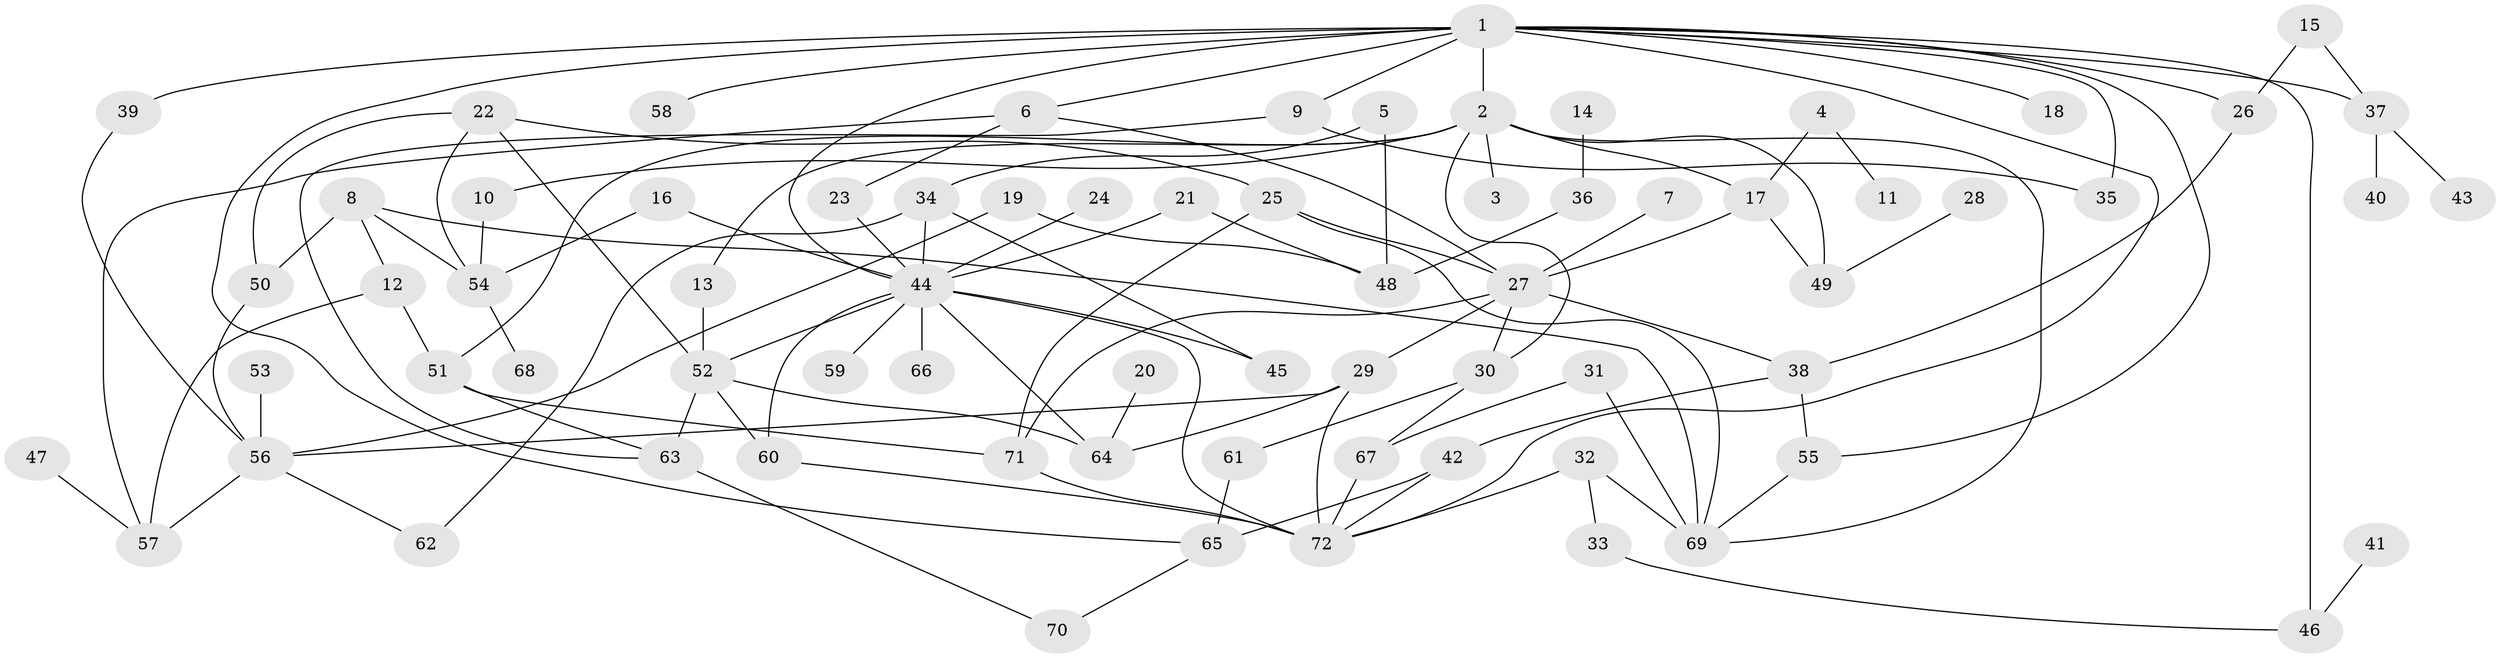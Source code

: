 // original degree distribution, {6: 0.013986013986013986, 8: 0.013986013986013986, 5: 0.055944055944055944, 2: 0.25874125874125875, 4: 0.0979020979020979, 9: 0.006993006993006993, 3: 0.2937062937062937, 7: 0.006993006993006993, 1: 0.2517482517482518}
// Generated by graph-tools (version 1.1) at 2025/25/03/09/25 03:25:27]
// undirected, 72 vertices, 115 edges
graph export_dot {
graph [start="1"]
  node [color=gray90,style=filled];
  1;
  2;
  3;
  4;
  5;
  6;
  7;
  8;
  9;
  10;
  11;
  12;
  13;
  14;
  15;
  16;
  17;
  18;
  19;
  20;
  21;
  22;
  23;
  24;
  25;
  26;
  27;
  28;
  29;
  30;
  31;
  32;
  33;
  34;
  35;
  36;
  37;
  38;
  39;
  40;
  41;
  42;
  43;
  44;
  45;
  46;
  47;
  48;
  49;
  50;
  51;
  52;
  53;
  54;
  55;
  56;
  57;
  58;
  59;
  60;
  61;
  62;
  63;
  64;
  65;
  66;
  67;
  68;
  69;
  70;
  71;
  72;
  1 -- 2 [weight=1.0];
  1 -- 6 [weight=1.0];
  1 -- 9 [weight=1.0];
  1 -- 18 [weight=1.0];
  1 -- 26 [weight=1.0];
  1 -- 35 [weight=1.0];
  1 -- 37 [weight=1.0];
  1 -- 39 [weight=2.0];
  1 -- 44 [weight=1.0];
  1 -- 46 [weight=1.0];
  1 -- 55 [weight=1.0];
  1 -- 58 [weight=1.0];
  1 -- 65 [weight=1.0];
  1 -- 72 [weight=1.0];
  2 -- 3 [weight=1.0];
  2 -- 10 [weight=1.0];
  2 -- 13 [weight=1.0];
  2 -- 17 [weight=1.0];
  2 -- 30 [weight=1.0];
  2 -- 49 [weight=1.0];
  2 -- 51 [weight=1.0];
  2 -- 69 [weight=1.0];
  4 -- 11 [weight=1.0];
  4 -- 17 [weight=1.0];
  5 -- 34 [weight=1.0];
  5 -- 48 [weight=1.0];
  6 -- 23 [weight=1.0];
  6 -- 27 [weight=1.0];
  6 -- 57 [weight=1.0];
  7 -- 27 [weight=1.0];
  8 -- 12 [weight=1.0];
  8 -- 50 [weight=1.0];
  8 -- 54 [weight=1.0];
  8 -- 69 [weight=2.0];
  9 -- 35 [weight=1.0];
  9 -- 63 [weight=1.0];
  10 -- 54 [weight=1.0];
  12 -- 51 [weight=1.0];
  12 -- 57 [weight=1.0];
  13 -- 52 [weight=1.0];
  14 -- 36 [weight=1.0];
  15 -- 26 [weight=1.0];
  15 -- 37 [weight=1.0];
  16 -- 44 [weight=1.0];
  16 -- 54 [weight=1.0];
  17 -- 27 [weight=1.0];
  17 -- 49 [weight=1.0];
  19 -- 48 [weight=1.0];
  19 -- 56 [weight=1.0];
  20 -- 64 [weight=1.0];
  21 -- 44 [weight=1.0];
  21 -- 48 [weight=1.0];
  22 -- 25 [weight=1.0];
  22 -- 50 [weight=1.0];
  22 -- 52 [weight=1.0];
  22 -- 54 [weight=1.0];
  23 -- 44 [weight=1.0];
  24 -- 44 [weight=1.0];
  25 -- 27 [weight=1.0];
  25 -- 69 [weight=1.0];
  25 -- 71 [weight=1.0];
  26 -- 38 [weight=1.0];
  27 -- 29 [weight=1.0];
  27 -- 30 [weight=1.0];
  27 -- 38 [weight=1.0];
  27 -- 71 [weight=1.0];
  28 -- 49 [weight=1.0];
  29 -- 56 [weight=1.0];
  29 -- 64 [weight=1.0];
  29 -- 72 [weight=1.0];
  30 -- 61 [weight=1.0];
  30 -- 67 [weight=1.0];
  31 -- 67 [weight=1.0];
  31 -- 69 [weight=1.0];
  32 -- 33 [weight=1.0];
  32 -- 69 [weight=1.0];
  32 -- 72 [weight=1.0];
  33 -- 46 [weight=1.0];
  34 -- 44 [weight=1.0];
  34 -- 45 [weight=1.0];
  34 -- 62 [weight=1.0];
  36 -- 48 [weight=1.0];
  37 -- 40 [weight=1.0];
  37 -- 43 [weight=1.0];
  38 -- 42 [weight=1.0];
  38 -- 55 [weight=1.0];
  39 -- 56 [weight=1.0];
  41 -- 46 [weight=1.0];
  42 -- 65 [weight=1.0];
  42 -- 72 [weight=1.0];
  44 -- 45 [weight=1.0];
  44 -- 52 [weight=1.0];
  44 -- 59 [weight=1.0];
  44 -- 60 [weight=1.0];
  44 -- 64 [weight=1.0];
  44 -- 66 [weight=1.0];
  44 -- 72 [weight=1.0];
  47 -- 57 [weight=1.0];
  50 -- 56 [weight=1.0];
  51 -- 63 [weight=1.0];
  51 -- 71 [weight=1.0];
  52 -- 60 [weight=1.0];
  52 -- 63 [weight=1.0];
  52 -- 64 [weight=1.0];
  53 -- 56 [weight=1.0];
  54 -- 68 [weight=1.0];
  55 -- 69 [weight=1.0];
  56 -- 57 [weight=1.0];
  56 -- 62 [weight=1.0];
  60 -- 72 [weight=1.0];
  61 -- 65 [weight=1.0];
  63 -- 70 [weight=1.0];
  65 -- 70 [weight=1.0];
  67 -- 72 [weight=1.0];
  71 -- 72 [weight=1.0];
}
